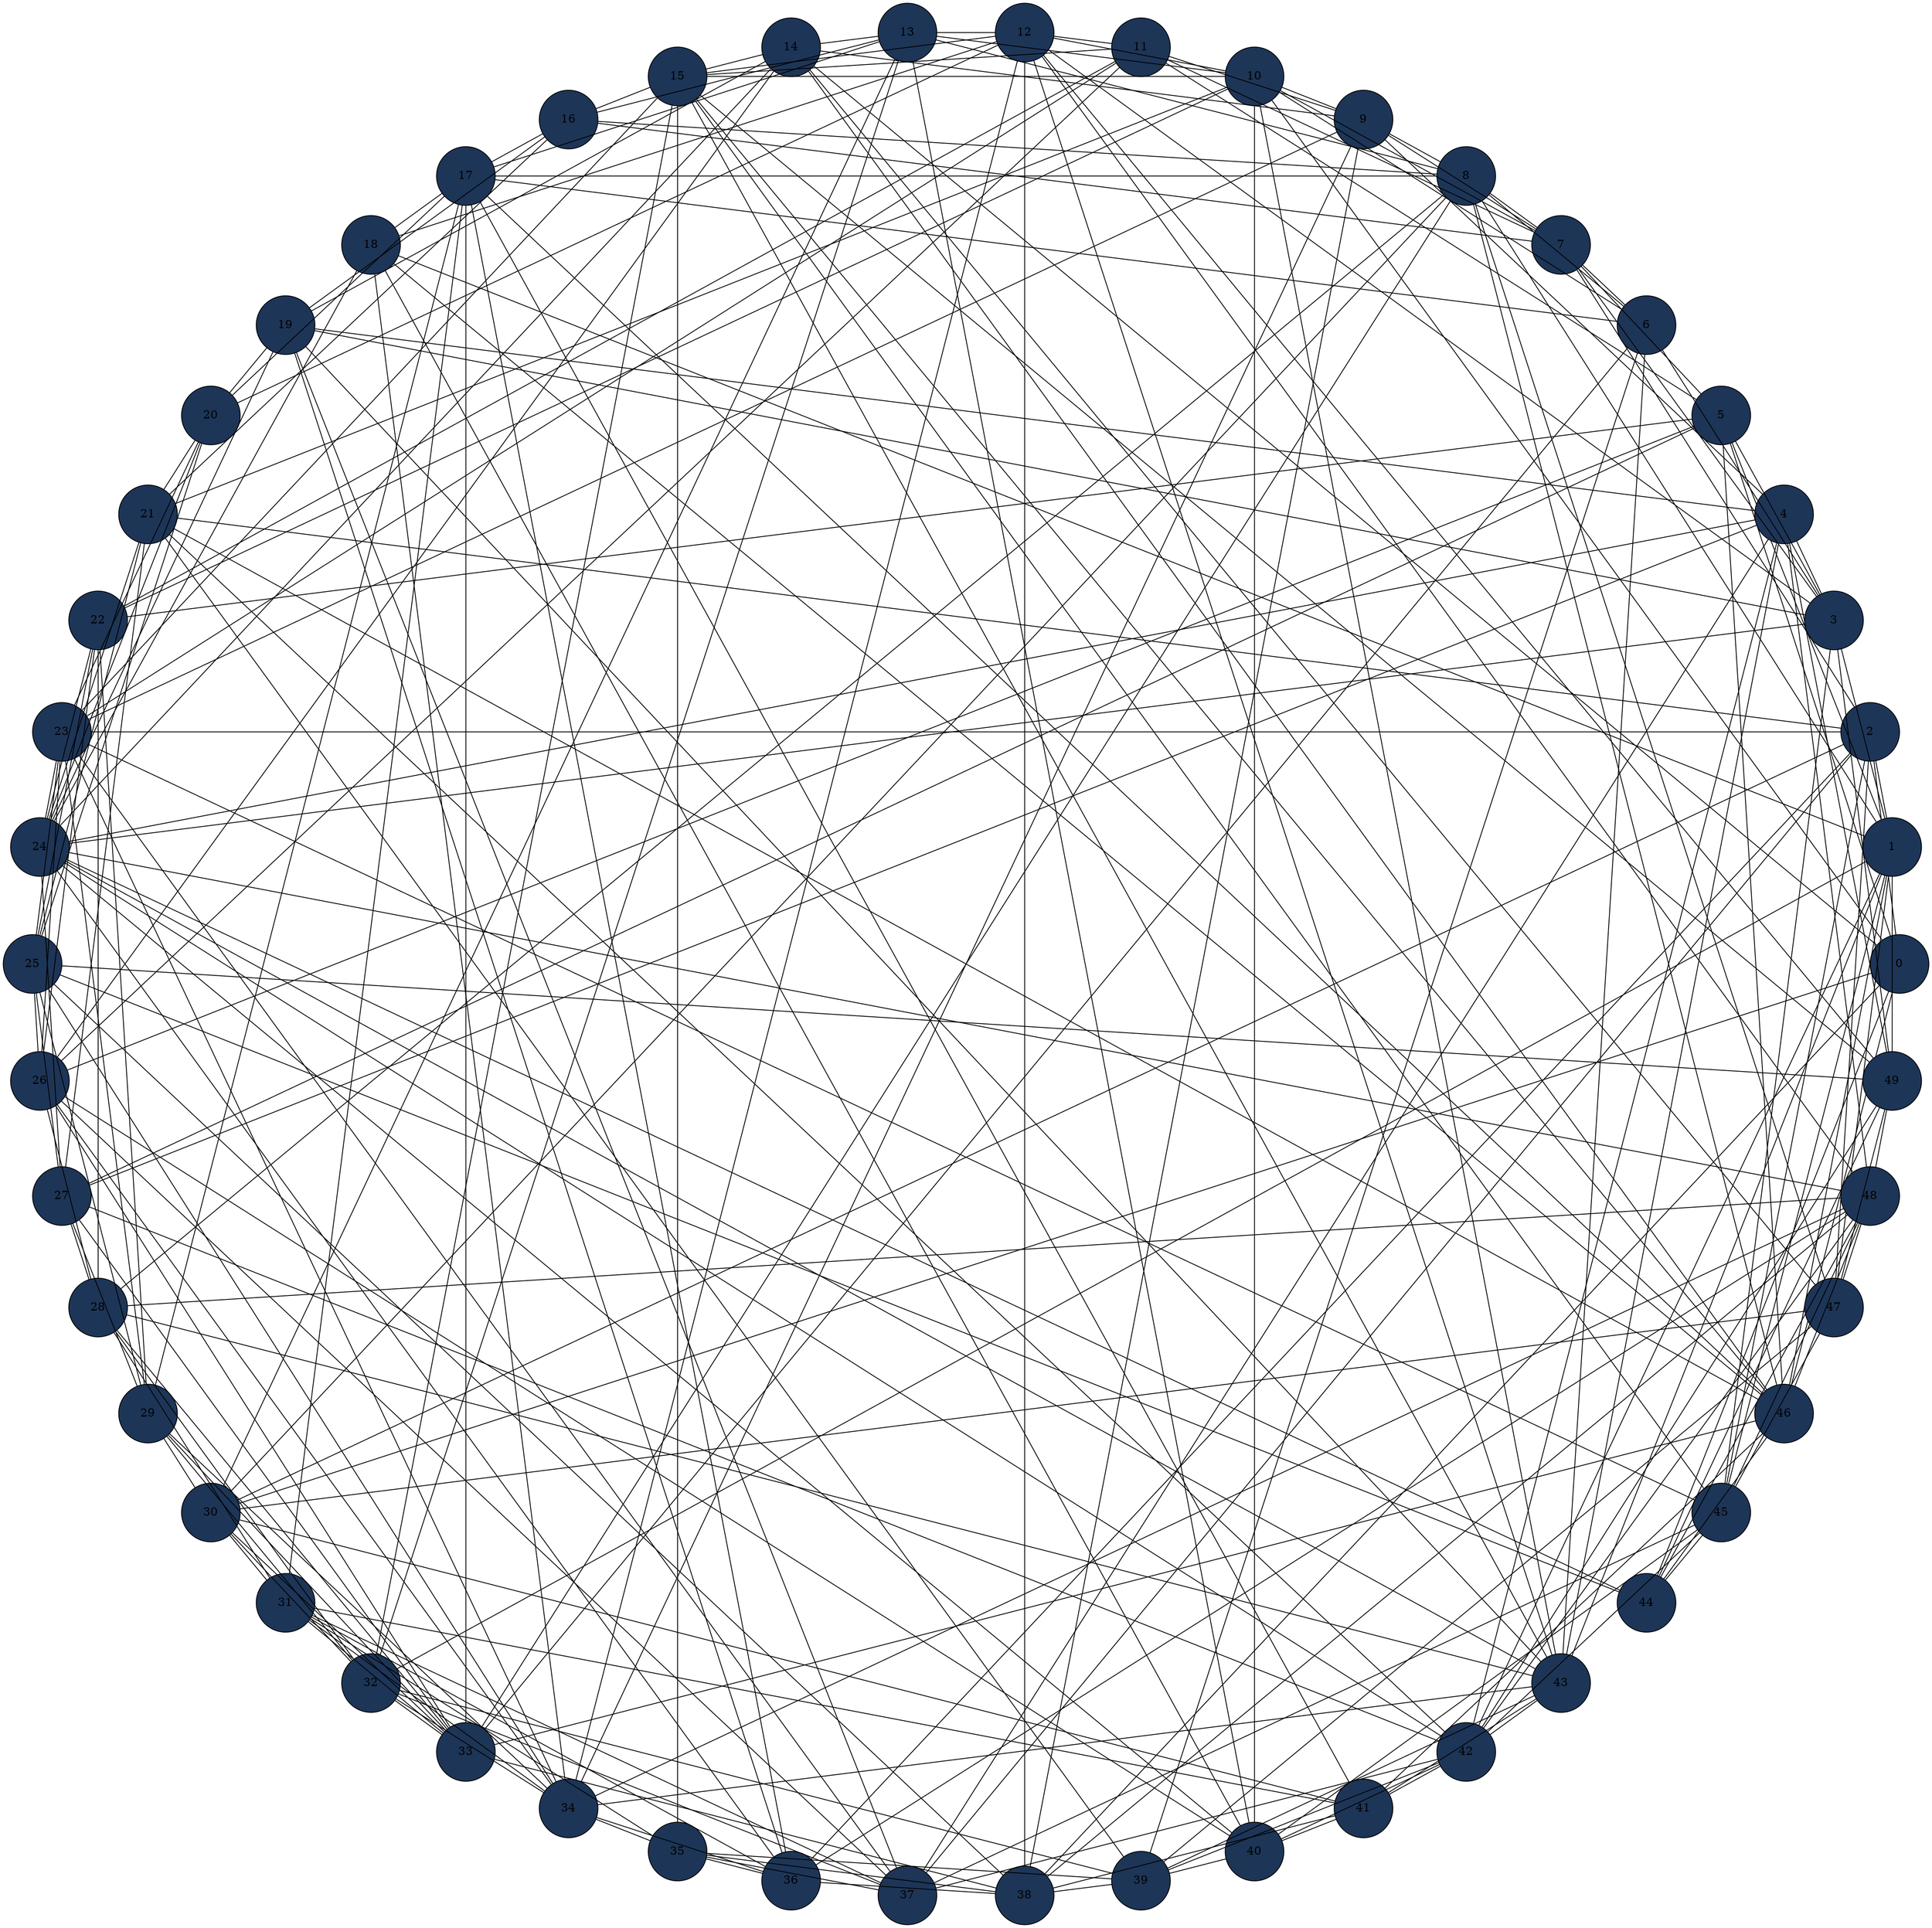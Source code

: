 graph the_graph {
ordering=out
layout="neato"
A [label="0",pos="15.915494,0.000000!",shape=circle,width=1.,fixedsize=true,style=filled,fillcolor="#1D3557"
]
B [label="1",pos="15.789996,1.994740!",shape=circle,width=1.,fixedsize=true,style=filled,fillcolor="#1D3557"
]
C [label="2",pos="15.415480,3.958022!",shape=circle,width=1.,fixedsize=true,style=filled,fillcolor="#1D3557"
]
D [label="3",pos="14.797852,5.858884!",shape=circle,width=1.,fixedsize=true,style=filled,fillcolor="#1D3557"
]
E [label="4",pos="13.946854,7.667348!",shape=circle,width=1.,fixedsize=true,style=filled,fillcolor="#1D3557"
]
F [label="5",pos="12.875905,9.354893!",shape=circle,width=1.,fixedsize=true,style=filled,fillcolor="#1D3557"
]
G [label="6",pos="11.601896,10.894906!",shape=circle,width=1.,fixedsize=true,style=filled,fillcolor="#1D3557"
]
H [label="7",pos="10.144918,12.263099!",shape=circle,width=1.,fixedsize=true,style=filled,fillcolor="#1D3557"
]
I [label="8",pos="8.527948,13.437896!",shape=circle,width=1.,fixedsize=true,style=filled,fillcolor="#1D3557"
]
J [label="9",pos="6.776488,14.400770!",shape=circle,width=1.,fixedsize=true,style=filled,fillcolor="#1D3557"
]
K [label="10",pos="4.918158,15.136535!",shape=circle,width=1.,fixedsize=true,style=filled,fillcolor="#1D3557"
]
L [label="11",pos="2.982266,15.633587!",shape=circle,width=1.,fixedsize=true,style=filled,fillcolor="#1D3557"
]
M [label="12",pos="0.999342,15.884089!",shape=circle,width=1.,fixedsize=true,style=filled,fillcolor="#1D3557"
]
N [label="13",pos="-0.999342,15.884089!",shape=circle,width=1.,fixedsize=true,style=filled,fillcolor="#1D3557"
]
O [label="14",pos="-2.982266,15.633587!",shape=circle,width=1.,fixedsize=true,style=filled,fillcolor="#1D3557"
]
P [label="15",pos="-4.918158,15.136535!",shape=circle,width=1.,fixedsize=true,style=filled,fillcolor="#1D3557"
]
Q [label="16",pos="-6.776488,14.400770!",shape=circle,width=1.,fixedsize=true,style=filled,fillcolor="#1D3557"
]
R [label="17",pos="-8.527948,13.437896!",shape=circle,width=1.,fixedsize=true,style=filled,fillcolor="#1D3557"
]
S [label="18",pos="-10.144918,12.263099!",shape=circle,width=1.,fixedsize=true,style=filled,fillcolor="#1D3557"
]
T [label="19",pos="-11.601896,10.894906!",shape=circle,width=1.,fixedsize=true,style=filled,fillcolor="#1D3557"
]
U [label="20",pos="-12.875905,9.354893!",shape=circle,width=1.,fixedsize=true,style=filled,fillcolor="#1D3557"
]
V [label="21",pos="-13.946854,7.667348!",shape=circle,width=1.,fixedsize=true,style=filled,fillcolor="#1D3557"
]
W [label="22",pos="-14.797852,5.858884!",shape=circle,width=1.,fixedsize=true,style=filled,fillcolor="#1D3557"
]
X [label="23",pos="-15.415480,3.958022!",shape=circle,width=1.,fixedsize=true,style=filled,fillcolor="#1D3557"
]
Y [label="24",pos="-15.789996,1.994740!",shape=circle,width=1.,fixedsize=true,style=filled,fillcolor="#1D3557"
]
Z [label="25",pos="-15.915494,0.000000!",shape=circle,width=1.,fixedsize=true,style=filled,fillcolor="#1D3557"
]
AB [label="26",pos="-15.789996,-1.994740!",shape=circle,width=1.,fixedsize=true,style=filled,fillcolor="#1D3557"
]
BB [label="27",pos="-15.415480,-3.958022!",shape=circle,width=1.,fixedsize=true,style=filled,fillcolor="#1D3557"
]
CB [label="28",pos="-14.797852,-5.858884!",shape=circle,width=1.,fixedsize=true,style=filled,fillcolor="#1D3557"
]
DB [label="29",pos="-13.946854,-7.667348!",shape=circle,width=1.,fixedsize=true,style=filled,fillcolor="#1D3557"
]
EB [label="30",pos="-12.875905,-9.354893!",shape=circle,width=1.,fixedsize=true,style=filled,fillcolor="#1D3557"
]
FB [label="31",pos="-11.601896,-10.894906!",shape=circle,width=1.,fixedsize=true,style=filled,fillcolor="#1D3557"
]
GB [label="32",pos="-10.144918,-12.263099!",shape=circle,width=1.,fixedsize=true,style=filled,fillcolor="#1D3557"
]
HB [label="33",pos="-8.527948,-13.437896!",shape=circle,width=1.,fixedsize=true,style=filled,fillcolor="#1D3557"
]
IB [label="34",pos="-6.776488,-14.400770!",shape=circle,width=1.,fixedsize=true,style=filled,fillcolor="#1D3557"
]
JB [label="35",pos="-4.918158,-15.136535!",shape=circle,width=1.,fixedsize=true,style=filled,fillcolor="#1D3557"
]
KB [label="36",pos="-2.982266,-15.633587!",shape=circle,width=1.,fixedsize=true,style=filled,fillcolor="#1D3557"
]
LB [label="37",pos="-0.999342,-15.884089!",shape=circle,width=1.,fixedsize=true,style=filled,fillcolor="#1D3557"
]
MB [label="38",pos="0.999342,-15.884089!",shape=circle,width=1.,fixedsize=true,style=filled,fillcolor="#1D3557"
]
NB [label="39",pos="2.982266,-15.633587!",shape=circle,width=1.,fixedsize=true,style=filled,fillcolor="#1D3557"
]
OB [label="40",pos="4.918158,-15.136535!",shape=circle,width=1.,fixedsize=true,style=filled,fillcolor="#1D3557"
]
PB [label="41",pos="6.776488,-14.400770!",shape=circle,width=1.,fixedsize=true,style=filled,fillcolor="#1D3557"
]
QB [label="42",pos="8.527948,-13.437896!",shape=circle,width=1.,fixedsize=true,style=filled,fillcolor="#1D3557"
]
RB [label="43",pos="10.144918,-12.263099!",shape=circle,width=1.,fixedsize=true,style=filled,fillcolor="#1D3557"
]
SB [label="44",pos="11.601896,-10.894906!",shape=circle,width=1.,fixedsize=true,style=filled,fillcolor="#1D3557"
]
TB [label="45",pos="12.875905,-9.354893!",shape=circle,width=1.,fixedsize=true,style=filled,fillcolor="#1D3557"
]
UB [label="46",pos="13.946854,-7.667348!",shape=circle,width=1.,fixedsize=true,style=filled,fillcolor="#1D3557"
]
VB [label="47",pos="14.797852,-5.858884!",shape=circle,width=1.,fixedsize=true,style=filled,fillcolor="#1D3557"
]
WB [label="48",pos="15.415480,-3.958022!",shape=circle,width=1.,fixedsize=true,style=filled,fillcolor="#1D3557"
]
XB [label="49",pos="15.789996,-1.994740!",shape=circle,width=1.,fixedsize=true,style=filled,fillcolor="#1D3557"
]
A -- C
A -- F
A -- K
A -- O
A -- EB
A -- MB
A -- SB
A -- UB
B -- C
B -- D
B -- F
B -- I
B -- S
B -- GB
B -- QB
B -- RB
B -- TB
B -- UB
B -- VB
B -- XB
C -- H
C -- V
C -- X
C -- EB
C -- KB
C -- LB
C -- TB
C -- VB
D -- E
D -- F
D -- G
D -- H
D -- M
D -- T
D -- Y
D -- TB
D -- XB
E -- J
E -- T
E -- Y
E -- BB
E -- LB
E -- QB
E -- RB
E -- WB
E -- XB
F -- H
F -- L
F -- W
F -- AB
F -- BB
F -- UB
G -- H
G -- I
G -- K
G -- R
G -- HB
G -- NB
G -- RB
H -- I
H -- J
H -- K
H -- L
H -- Q
I -- J
I -- N
I -- Q
I -- R
I -- CB
I -- EB
I -- HB
I -- UB
I -- VB
J -- K
J -- L
J -- O
J -- X
J -- IB
J -- MB
K -- M
K -- N
K -- P
K -- V
K -- W
K -- OB
K -- RB
L -- M
L -- P
L -- W
L -- X
L -- AB
M -- N
M -- P
M -- S
M -- U
M -- IB
M -- MB
M -- RB
M -- WB
M -- XB
N -- O
N -- Q
N -- R
N -- EB
N -- GB
N -- OB
O -- P
O -- T
O -- Y
O -- AB
O -- UB
O -- VB
P -- Q
P -- X
P -- GB
P -- JB
P -- RB
P -- TB
P -- UB
P -- XB
Q -- R
Q -- T
Q -- V
R -- S
R -- U
R -- DB
R -- FB
R -- HB
R -- KB
R -- PB
R -- UB
S -- Y
S -- IB
S -- OB
S -- UB
T -- U
T -- Y
T -- KB
T -- LB
T -- RB
U -- V
U -- X
U -- Y
U -- Z
V -- Y
V -- Z
V -- BB
V -- NB
V -- QB
V -- UB
W -- Y
W -- Z
W -- AB
W -- CB
W -- DB
X -- Y
X -- Z
X -- AB
X -- DB
X -- IB
X -- LB
X -- TB
Y -- BB
Y -- KB
Y -- OB
Y -- QB
Y -- RB
Y -- SB
Y -- WB
Z -- AB
Z -- BB
Z -- DB
Z -- IB
Z -- MB
Z -- SB
Z -- XB
AB -- CB
AB -- HB
AB -- IB
AB -- LB
AB -- OB
BB -- CB
BB -- DB
BB -- HB
BB -- QB
CB -- FB
CB -- GB
CB -- HB
CB -- RB
CB -- WB
DB -- EB
DB -- GB
DB -- HB
DB -- IB
EB -- FB
EB -- GB
EB -- HB
EB -- PB
EB -- VB
FB -- HB
FB -- IB
FB -- JB
FB -- KB
FB -- LB
FB -- PB
GB -- HB
GB -- IB
GB -- LB
GB -- NB
HB -- MB
HB -- UB
IB -- JB
IB -- KB
IB -- RB
IB -- WB
JB -- KB
JB -- LB
JB -- MB
JB -- NB
KB -- MB
KB -- WB
LB -- QB
LB -- TB
MB -- NB
MB -- PB
MB -- WB
NB -- OB
NB -- QB
NB -- RB
NB -- VB
OB -- PB
OB -- QB
OB -- TB
PB -- QB
PB -- RB
PB -- UB
QB -- RB
QB -- TB
QB -- WB
QB -- XB
SB -- TB
SB -- UB
SB -- WB
SB -- XB
TB -- VB
TB -- WB
UB -- WB
VB -- WB
VB -- XB
WB -- XB
}

